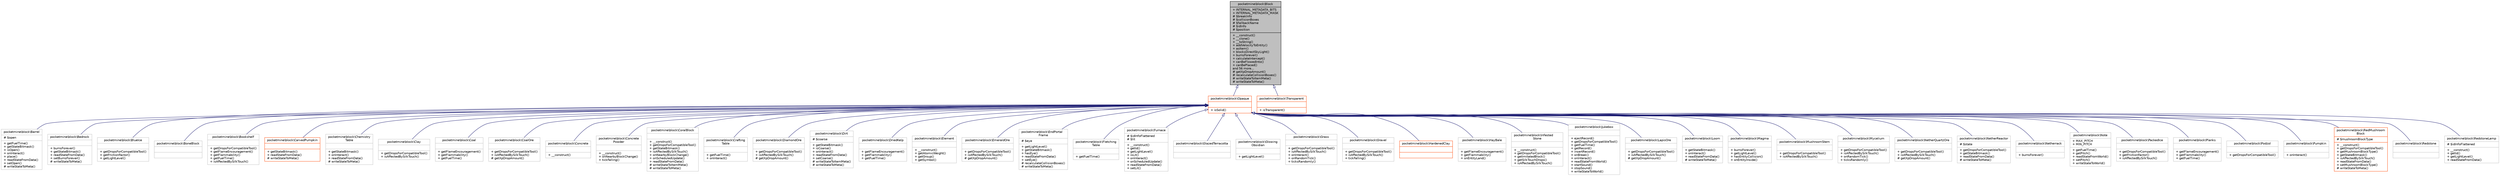 digraph "pocketmine\block\Block"
{
 // INTERACTIVE_SVG=YES
 // LATEX_PDF_SIZE
  edge [fontname="Helvetica",fontsize="10",labelfontname="Helvetica",labelfontsize="10"];
  node [fontname="Helvetica",fontsize="10",shape=record];
  Node1 [label="{pocketmine\\block\\Block\n|+ INTERNAL_METADATA_BITS\l+ INTERNAL_METADATA_MASK\l# $breakInfo\l# $collisionBoxes\l# $fallbackName\l# $idInfo\l# $position\l|+ __construct()\l+ __clone()\l+ __toString()\l+ addVelocityToEntity()\l+ asItem()\l+ blocksDirectSkyLight()\l+ burnsForever()\l+ calculateIntercept()\l+ canBeFlowedInto()\l+ canBePlaced()\land 56 more...\l# getXpDropAmount()\l# recalculateCollisionBoxes()\l# writeStateToItemMeta()\l# writeStateToMeta()\l}",height=0.2,width=0.4,color="black", fillcolor="grey75", style="filled", fontcolor="black",tooltip=" "];
  Node1 -> Node2 [dir="back",color="midnightblue",fontsize="10",style="solid",arrowtail="onormal",fontname="Helvetica"];
  Node2 [label="{pocketmine\\block\\Opaque\n||+ isSolid()\l}",height=0.2,width=0.4,color="orangered", fillcolor="white", style="filled",URL="$db/dc5/classpocketmine_1_1block_1_1_opaque.html",tooltip=" "];
  Node2 -> Node3 [dir="back",color="midnightblue",fontsize="10",style="solid",arrowtail="onormal",fontname="Helvetica"];
  Node3 [label="{pocketmine\\block\\Barrel\n|# $open\l|+ getFuelTime()\l+ getStateBitmask()\l+ isOpen()\l+ onInteract()\l+ place()\l+ readStateFromData()\l+ setOpen()\l# writeStateToMeta()\l}",height=0.2,width=0.4,color="grey75", fillcolor="white", style="filled",URL="$da/d36/classpocketmine_1_1block_1_1_barrel.html",tooltip=" "];
  Node2 -> Node4 [dir="back",color="midnightblue",fontsize="10",style="solid",arrowtail="onormal",fontname="Helvetica"];
  Node4 [label="{pocketmine\\block\\Bedrock\n||+ burnsForever()\l+ getStateBitmask()\l+ readStateFromData()\l+ setBurnsForever()\l# writeStateToMeta()\l}",height=0.2,width=0.4,color="grey75", fillcolor="white", style="filled",URL="$d0/d42/classpocketmine_1_1block_1_1_bedrock.html",tooltip=" "];
  Node2 -> Node5 [dir="back",color="midnightblue",fontsize="10",style="solid",arrowtail="onormal",fontname="Helvetica"];
  Node5 [label="{pocketmine\\block\\BlueIce\n||+ getDropsForCompatibleTool()\l+ getFrictionFactor()\l+ getLightLevel()\l}",height=0.2,width=0.4,color="grey75", fillcolor="white", style="filled",URL="$d8/df2/classpocketmine_1_1block_1_1_blue_ice.html",tooltip=" "];
  Node2 -> Node6 [dir="back",color="midnightblue",fontsize="10",style="solid",arrowtail="onormal",fontname="Helvetica"];
  Node6 [label="{pocketmine\\block\\BoneBlock\n||}",height=0.2,width=0.4,color="grey75", fillcolor="white", style="filled",URL="$da/d24/classpocketmine_1_1block_1_1_bone_block.html",tooltip=" "];
  Node2 -> Node7 [dir="back",color="midnightblue",fontsize="10",style="solid",arrowtail="onormal",fontname="Helvetica"];
  Node7 [label="{pocketmine\\block\\Bookshelf\n||+ getDropsForCompatibleTool()\l+ getFlameEncouragement()\l+ getFlammability()\l+ getFuelTime()\l+ isAffectedBySilkTouch()\l}",height=0.2,width=0.4,color="grey75", fillcolor="white", style="filled",URL="$d4/dd0/classpocketmine_1_1block_1_1_bookshelf.html",tooltip=" "];
  Node2 -> Node8 [dir="back",color="midnightblue",fontsize="10",style="solid",arrowtail="onormal",fontname="Helvetica"];
  Node8 [label="{pocketmine\\block\\CarvedPumpkin\n||+ getStateBitmask()\l+ readStateFromData()\l# writeStateToMeta()\l}",height=0.2,width=0.4,color="orangered", fillcolor="white", style="filled",URL="$d9/d07/classpocketmine_1_1block_1_1_carved_pumpkin.html",tooltip=" "];
  Node2 -> Node10 [dir="back",color="midnightblue",fontsize="10",style="solid",arrowtail="onormal",fontname="Helvetica"];
  Node10 [label="{pocketmine\\block\\Chemistry\lTable\n||+ getStateBitmask()\l+ onInteract()\l+ readStateFromData()\l# writeStateToMeta()\l}",height=0.2,width=0.4,color="grey75", fillcolor="white", style="filled",URL="$dd/d4a/classpocketmine_1_1block_1_1_chemistry_table.html",tooltip=" "];
  Node2 -> Node11 [dir="back",color="midnightblue",fontsize="10",style="solid",arrowtail="onormal",fontname="Helvetica"];
  Node11 [label="{pocketmine\\block\\Clay\n||+ getDropsForCompatibleTool()\l+ isAffectedBySilkTouch()\l}",height=0.2,width=0.4,color="grey75", fillcolor="white", style="filled",URL="$d1/d96/classpocketmine_1_1block_1_1_clay.html",tooltip=" "];
  Node2 -> Node12 [dir="back",color="midnightblue",fontsize="10",style="solid",arrowtail="onormal",fontname="Helvetica"];
  Node12 [label="{pocketmine\\block\\Coal\n||+ getFlameEncouragement()\l+ getFlammability()\l+ getFuelTime()\l}",height=0.2,width=0.4,color="grey75", fillcolor="white", style="filled",URL="$dc/d4c/classpocketmine_1_1block_1_1_coal.html",tooltip=" "];
  Node2 -> Node13 [dir="back",color="midnightblue",fontsize="10",style="solid",arrowtail="onormal",fontname="Helvetica"];
  Node13 [label="{pocketmine\\block\\CoalOre\n||+ getDropsForCompatibleTool()\l+ isAffectedBySilkTouch()\l# getXpDropAmount()\l}",height=0.2,width=0.4,color="grey75", fillcolor="white", style="filled",URL="$d2/d7a/classpocketmine_1_1block_1_1_coal_ore.html",tooltip=" "];
  Node2 -> Node14 [dir="back",color="midnightblue",fontsize="10",style="solid",arrowtail="onormal",fontname="Helvetica"];
  Node14 [label="{pocketmine\\block\\Concrete\n||+ __construct()\l}",height=0.2,width=0.4,color="grey75", fillcolor="white", style="filled",URL="$d8/d25/classpocketmine_1_1block_1_1_concrete.html",tooltip=" "];
  Node2 -> Node15 [dir="back",color="midnightblue",fontsize="10",style="solid",arrowtail="onormal",fontname="Helvetica"];
  Node15 [label="{pocketmine\\block\\Concrete\lPowder\n||+ __construct()\l+ onNearbyBlockChange()\l+ tickFalling()\l}",height=0.2,width=0.4,color="grey75", fillcolor="white", style="filled",URL="$d1/dda/classpocketmine_1_1block_1_1_concrete_powder.html",tooltip=" "];
  Node2 -> Node16 [dir="back",color="midnightblue",fontsize="10",style="solid",arrowtail="onormal",fontname="Helvetica"];
  Node16 [label="{pocketmine\\block\\CoralBlock\n||+ __construct()\l+ getDropsForCompatibleTool()\l+ getStateBitmask()\l+ isAffectedBySilkTouch()\l+ onNearbyBlockChange()\l+ onScheduledUpdate()\l+ readStateFromData()\l# writeStateToItemMeta()\l# writeStateToMeta()\l}",height=0.2,width=0.4,color="grey75", fillcolor="white", style="filled",URL="$d5/df9/classpocketmine_1_1block_1_1_coral_block.html",tooltip=" "];
  Node2 -> Node17 [dir="back",color="midnightblue",fontsize="10",style="solid",arrowtail="onormal",fontname="Helvetica"];
  Node17 [label="{pocketmine\\block\\Crafting\lTable\n||+ getFuelTime()\l+ onInteract()\l}",height=0.2,width=0.4,color="grey75", fillcolor="white", style="filled",URL="$d5/dfb/classpocketmine_1_1block_1_1_crafting_table.html",tooltip=" "];
  Node2 -> Node18 [dir="back",color="midnightblue",fontsize="10",style="solid",arrowtail="onormal",fontname="Helvetica"];
  Node18 [label="{pocketmine\\block\\DiamondOre\n||+ getDropsForCompatibleTool()\l+ isAffectedBySilkTouch()\l# getXpDropAmount()\l}",height=0.2,width=0.4,color="grey75", fillcolor="white", style="filled",URL="$da/d4e/classpocketmine_1_1block_1_1_diamond_ore.html",tooltip=" "];
  Node2 -> Node19 [dir="back",color="midnightblue",fontsize="10",style="solid",arrowtail="onormal",fontname="Helvetica"];
  Node19 [label="{pocketmine\\block\\Dirt\n|# $coarse\l|+ getStateBitmask()\l+ isCoarse()\l+ onInteract()\l+ readStateFromData()\l+ setCoarse()\l# writeStateToItemMeta()\l# writeStateToMeta()\l}",height=0.2,width=0.4,color="grey75", fillcolor="white", style="filled",URL="$d0/d14/classpocketmine_1_1block_1_1_dirt.html",tooltip=" "];
  Node2 -> Node20 [dir="back",color="midnightblue",fontsize="10",style="solid",arrowtail="onormal",fontname="Helvetica"];
  Node20 [label="{pocketmine\\block\\DriedKelp\n||+ getFlameEncouragement()\l+ getFlammability()\l+ getFuelTime()\l}",height=0.2,width=0.4,color="grey75", fillcolor="white", style="filled",URL="$d9/d1e/classpocketmine_1_1block_1_1_dried_kelp.html",tooltip=" "];
  Node2 -> Node21 [dir="back",color="midnightblue",fontsize="10",style="solid",arrowtail="onormal",fontname="Helvetica"];
  Node21 [label="{pocketmine\\block\\Element\n||+ __construct()\l+ getAtomicWeight()\l+ getGroup()\l+ getSymbol()\l}",height=0.2,width=0.4,color="grey75", fillcolor="white", style="filled",URL="$d6/d60/classpocketmine_1_1block_1_1_element.html",tooltip=" "];
  Node2 -> Node22 [dir="back",color="midnightblue",fontsize="10",style="solid",arrowtail="onormal",fontname="Helvetica"];
  Node22 [label="{pocketmine\\block\\EmeraldOre\n||+ getDropsForCompatibleTool()\l+ isAffectedBySilkTouch()\l# getXpDropAmount()\l}",height=0.2,width=0.4,color="grey75", fillcolor="white", style="filled",URL="$dd/d42/classpocketmine_1_1block_1_1_emerald_ore.html",tooltip=" "];
  Node2 -> Node23 [dir="back",color="midnightblue",fontsize="10",style="solid",arrowtail="onormal",fontname="Helvetica"];
  Node23 [label="{pocketmine\\block\\EndPortal\lFrame\n|# $eye\l|+ getLightLevel()\l+ getStateBitmask()\l+ hasEye()\l+ readStateFromData()\l+ setEye()\l# recalculateCollisionBoxes()\l# writeStateToMeta()\l}",height=0.2,width=0.4,color="grey75", fillcolor="white", style="filled",URL="$da/d8c/classpocketmine_1_1block_1_1_end_portal_frame.html",tooltip=" "];
  Node2 -> Node24 [dir="back",color="midnightblue",fontsize="10",style="solid",arrowtail="onormal",fontname="Helvetica"];
  Node24 [label="{pocketmine\\block\\Fletching\lTable\n||+ getFuelTime()\l}",height=0.2,width=0.4,color="grey75", fillcolor="white", style="filled",URL="$d9/d56/classpocketmine_1_1block_1_1_fletching_table.html",tooltip=" "];
  Node2 -> Node25 [dir="back",color="midnightblue",fontsize="10",style="solid",arrowtail="onormal",fontname="Helvetica"];
  Node25 [label="{pocketmine\\block\\Furnace\n|# $idInfoFlattened\l# $lit\l|+ __construct()\l+ getId()\l+ getLightLevel()\l+ isLit()\l+ onInteract()\l+ onScheduledUpdate()\l+ readStateFromData()\l+ setLit()\l}",height=0.2,width=0.4,color="grey75", fillcolor="white", style="filled",URL="$d4/d66/classpocketmine_1_1block_1_1_furnace.html",tooltip=" "];
  Node2 -> Node26 [dir="back",color="midnightblue",fontsize="10",style="solid",arrowtail="onormal",fontname="Helvetica"];
  Node26 [label="{pocketmine\\block\\GlazedTerracotta\n||}",height=0.2,width=0.4,color="grey75", fillcolor="white", style="filled",URL="$dc/d22/classpocketmine_1_1block_1_1_glazed_terracotta.html",tooltip=" "];
  Node2 -> Node27 [dir="back",color="midnightblue",fontsize="10",style="solid",arrowtail="onormal",fontname="Helvetica"];
  Node27 [label="{pocketmine\\block\\Glowing\lObsidian\n||+ getLightLevel()\l}",height=0.2,width=0.4,color="grey75", fillcolor="white", style="filled",URL="$d2/db2/classpocketmine_1_1block_1_1_glowing_obsidian.html",tooltip=" "];
  Node2 -> Node28 [dir="back",color="midnightblue",fontsize="10",style="solid",arrowtail="onormal",fontname="Helvetica"];
  Node28 [label="{pocketmine\\block\\Grass\n||+ getDropsForCompatibleTool()\l+ isAffectedBySilkTouch()\l+ onInteract()\l+ onRandomTick()\l+ ticksRandomly()\l}",height=0.2,width=0.4,color="grey75", fillcolor="white", style="filled",URL="$d6/d7c/classpocketmine_1_1block_1_1_grass.html",tooltip=" "];
  Node2 -> Node29 [dir="back",color="midnightblue",fontsize="10",style="solid",arrowtail="onormal",fontname="Helvetica"];
  Node29 [label="{pocketmine\\block\\Gravel\n||+ getDropsForCompatibleTool()\l+ isAffectedBySilkTouch()\l+ tickFalling()\l}",height=0.2,width=0.4,color="grey75", fillcolor="white", style="filled",URL="$d1/d31/classpocketmine_1_1block_1_1_gravel.html",tooltip=" "];
  Node2 -> Node30 [dir="back",color="midnightblue",fontsize="10",style="solid",arrowtail="onormal",fontname="Helvetica"];
  Node30 [label="{pocketmine\\block\\HardenedClay\n||}",height=0.2,width=0.4,color="orangered", fillcolor="white", style="filled",URL="$da/d55/classpocketmine_1_1block_1_1_hardened_clay.html",tooltip=" "];
  Node2 -> Node32 [dir="back",color="midnightblue",fontsize="10",style="solid",arrowtail="onormal",fontname="Helvetica"];
  Node32 [label="{pocketmine\\block\\HayBale\n||+ getFlameEncouragement()\l+ getFlammability()\l+ onEntityLand()\l}",height=0.2,width=0.4,color="grey75", fillcolor="white", style="filled",URL="$dd/dc1/classpocketmine_1_1block_1_1_hay_bale.html",tooltip=" "];
  Node2 -> Node33 [dir="back",color="midnightblue",fontsize="10",style="solid",arrowtail="onormal",fontname="Helvetica"];
  Node33 [label="{pocketmine\\block\\Infested\lStone\n||+ __construct()\l+ getDropsForCompatibleTool()\l+ getImitatedBlock()\l+ getSilkTouchDrops()\l+ isAffectedBySilkTouch()\l}",height=0.2,width=0.4,color="grey75", fillcolor="white", style="filled",URL="$d6/d94/classpocketmine_1_1block_1_1_infested_stone.html",tooltip=" "];
  Node2 -> Node34 [dir="back",color="midnightblue",fontsize="10",style="solid",arrowtail="onormal",fontname="Helvetica"];
  Node34 [label="{pocketmine\\block\\Jukebox\n||+ ejectRecord()\l+ getDropsForCompatibleTool()\l+ getFuelTime()\l+ getRecord()\l+ insertRecord()\l+ onBreak()\l+ onInteract()\l+ readStateFromWorld()\l+ startSound()\l+ stopSound()\l+ writeStateToWorld()\l}",height=0.2,width=0.4,color="grey75", fillcolor="white", style="filled",URL="$db/d15/classpocketmine_1_1block_1_1_jukebox.html",tooltip=" "];
  Node2 -> Node35 [dir="back",color="midnightblue",fontsize="10",style="solid",arrowtail="onormal",fontname="Helvetica"];
  Node35 [label="{pocketmine\\block\\LapisOre\n||+ getDropsForCompatibleTool()\l+ isAffectedBySilkTouch()\l# getXpDropAmount()\l}",height=0.2,width=0.4,color="grey75", fillcolor="white", style="filled",URL="$dc/d6f/classpocketmine_1_1block_1_1_lapis_ore.html",tooltip=" "];
  Node2 -> Node36 [dir="back",color="midnightblue",fontsize="10",style="solid",arrowtail="onormal",fontname="Helvetica"];
  Node36 [label="{pocketmine\\block\\Loom\n||+ getStateBitmask()\l+ onInteract()\l+ readStateFromData()\l# writeStateToMeta()\l}",height=0.2,width=0.4,color="grey75", fillcolor="white", style="filled",URL="$df/d1f/classpocketmine_1_1block_1_1_loom.html",tooltip=" "];
  Node2 -> Node37 [dir="back",color="midnightblue",fontsize="10",style="solid",arrowtail="onormal",fontname="Helvetica"];
  Node37 [label="{pocketmine\\block\\Magma\n||+ burnsForever()\l+ getLightLevel()\l+ hasEntityCollision()\l+ onEntityInside()\l}",height=0.2,width=0.4,color="grey75", fillcolor="white", style="filled",URL="$d5/d81/classpocketmine_1_1block_1_1_magma.html",tooltip=" "];
  Node2 -> Node38 [dir="back",color="midnightblue",fontsize="10",style="solid",arrowtail="onormal",fontname="Helvetica"];
  Node38 [label="{pocketmine\\block\\MushroomStem\n||+ getDropsForCompatibleTool()\l+ isAffectedBySilkTouch()\l}",height=0.2,width=0.4,color="grey75", fillcolor="white", style="filled",URL="$dc/d63/classpocketmine_1_1block_1_1_mushroom_stem.html",tooltip=" "];
  Node2 -> Node39 [dir="back",color="midnightblue",fontsize="10",style="solid",arrowtail="onormal",fontname="Helvetica"];
  Node39 [label="{pocketmine\\block\\Mycelium\n||+ getDropsForCompatibleTool()\l+ isAffectedBySilkTouch()\l+ onRandomTick()\l+ ticksRandomly()\l}",height=0.2,width=0.4,color="grey75", fillcolor="white", style="filled",URL="$d1/d9b/classpocketmine_1_1block_1_1_mycelium.html",tooltip=" "];
  Node2 -> Node40 [dir="back",color="midnightblue",fontsize="10",style="solid",arrowtail="onormal",fontname="Helvetica"];
  Node40 [label="{pocketmine\\block\\NetherQuartzOre\n||+ getDropsForCompatibleTool()\l+ isAffectedBySilkTouch()\l# getXpDropAmount()\l}",height=0.2,width=0.4,color="grey75", fillcolor="white", style="filled",URL="$d6/dd1/classpocketmine_1_1block_1_1_nether_quartz_ore.html",tooltip=" "];
  Node2 -> Node41 [dir="back",color="midnightblue",fontsize="10",style="solid",arrowtail="onormal",fontname="Helvetica"];
  Node41 [label="{pocketmine\\block\\NetherReactor\n|# $state\l|+ getDropsForCompatibleTool()\l+ getStateBitmask()\l+ readStateFromData()\l# writeStateToMeta()\l}",height=0.2,width=0.4,color="grey75", fillcolor="white", style="filled",URL="$d7/de5/classpocketmine_1_1block_1_1_nether_reactor.html",tooltip=" "];
  Node2 -> Node42 [dir="back",color="midnightblue",fontsize="10",style="solid",arrowtail="onormal",fontname="Helvetica"];
  Node42 [label="{pocketmine\\block\\Netherrack\n||+ burnsForever()\l}",height=0.2,width=0.4,color="grey75", fillcolor="white", style="filled",URL="$d5/d84/classpocketmine_1_1block_1_1_netherrack.html",tooltip=" "];
  Node2 -> Node43 [dir="back",color="midnightblue",fontsize="10",style="solid",arrowtail="onormal",fontname="Helvetica"];
  Node43 [label="{pocketmine\\block\\Note\n|+ MAX_PITCH\l+ MIN_PITCH\l|+ getFuelTime()\l+ getPitch()\l+ readStateFromWorld()\l+ setPitch()\l+ writeStateToWorld()\l}",height=0.2,width=0.4,color="grey75", fillcolor="white", style="filled",URL="$d3/df5/classpocketmine_1_1block_1_1_note.html",tooltip=" "];
  Node2 -> Node44 [dir="back",color="midnightblue",fontsize="10",style="solid",arrowtail="onormal",fontname="Helvetica"];
  Node44 [label="{pocketmine\\block\\PackedIce\n||+ getDropsForCompatibleTool()\l+ getFrictionFactor()\l+ isAffectedBySilkTouch()\l}",height=0.2,width=0.4,color="grey75", fillcolor="white", style="filled",URL="$d9/d15/classpocketmine_1_1block_1_1_packed_ice.html",tooltip=" "];
  Node2 -> Node45 [dir="back",color="midnightblue",fontsize="10",style="solid",arrowtail="onormal",fontname="Helvetica"];
  Node45 [label="{pocketmine\\block\\Planks\n||+ getFlameEncouragement()\l+ getFlammability()\l+ getFuelTime()\l}",height=0.2,width=0.4,color="grey75", fillcolor="white", style="filled",URL="$d5/dd4/classpocketmine_1_1block_1_1_planks.html",tooltip=" "];
  Node2 -> Node46 [dir="back",color="midnightblue",fontsize="10",style="solid",arrowtail="onormal",fontname="Helvetica"];
  Node46 [label="{pocketmine\\block\\Podzol\n||+ getDropsForCompatibleTool()\l}",height=0.2,width=0.4,color="grey75", fillcolor="white", style="filled",URL="$d1/d30/classpocketmine_1_1block_1_1_podzol.html",tooltip=" "];
  Node2 -> Node47 [dir="back",color="midnightblue",fontsize="10",style="solid",arrowtail="onormal",fontname="Helvetica"];
  Node47 [label="{pocketmine\\block\\Pumpkin\n||+ onInteract()\l}",height=0.2,width=0.4,color="grey75", fillcolor="white", style="filled",URL="$d8/db2/classpocketmine_1_1block_1_1_pumpkin.html",tooltip=" "];
  Node2 -> Node48 [dir="back",color="midnightblue",fontsize="10",style="solid",arrowtail="onormal",fontname="Helvetica"];
  Node48 [label="{pocketmine\\block\\RedMushroom\lBlock\n|# $mushroomBlockType\l|+ __construct()\l+ getDropsForCompatibleTool()\l+ getMushroomBlockType()\l+ getStateBitmask()\l+ isAffectedBySilkTouch()\l+ readStateFromData()\l+ setMushroomBlockType()\l# writeStateToMeta()\l}",height=0.2,width=0.4,color="orangered", fillcolor="white", style="filled",URL="$dd/d75/classpocketmine_1_1block_1_1_red_mushroom_block.html",tooltip=" "];
  Node2 -> Node50 [dir="back",color="midnightblue",fontsize="10",style="solid",arrowtail="onormal",fontname="Helvetica"];
  Node50 [label="{pocketmine\\block\\Redstone\n||}",height=0.2,width=0.4,color="grey75", fillcolor="white", style="filled",URL="$df/dc5/classpocketmine_1_1block_1_1_redstone.html",tooltip=" "];
  Node2 -> Node51 [dir="back",color="midnightblue",fontsize="10",style="solid",arrowtail="onormal",fontname="Helvetica"];
  Node51 [label="{pocketmine\\block\\RedstoneLamp\n|# $idInfoFlattened\l|+ __construct()\l+ getId()\l+ getLightLevel()\l+ readStateFromData()\l}",height=0.2,width=0.4,color="grey75", fillcolor="white", style="filled",URL="$da/db8/classpocketmine_1_1block_1_1_redstone_lamp.html",tooltip=" "];
  Node1 -> Node65 [dir="back",color="midnightblue",fontsize="10",style="solid",arrowtail="onormal",fontname="Helvetica"];
  Node65 [label="{pocketmine\\block\\Transparent\n||+ isTransparent()\l}",height=0.2,width=0.4,color="orangered", fillcolor="white", style="filled",URL="$d5/d1b/classpocketmine_1_1block_1_1_transparent.html",tooltip=" "];
}

